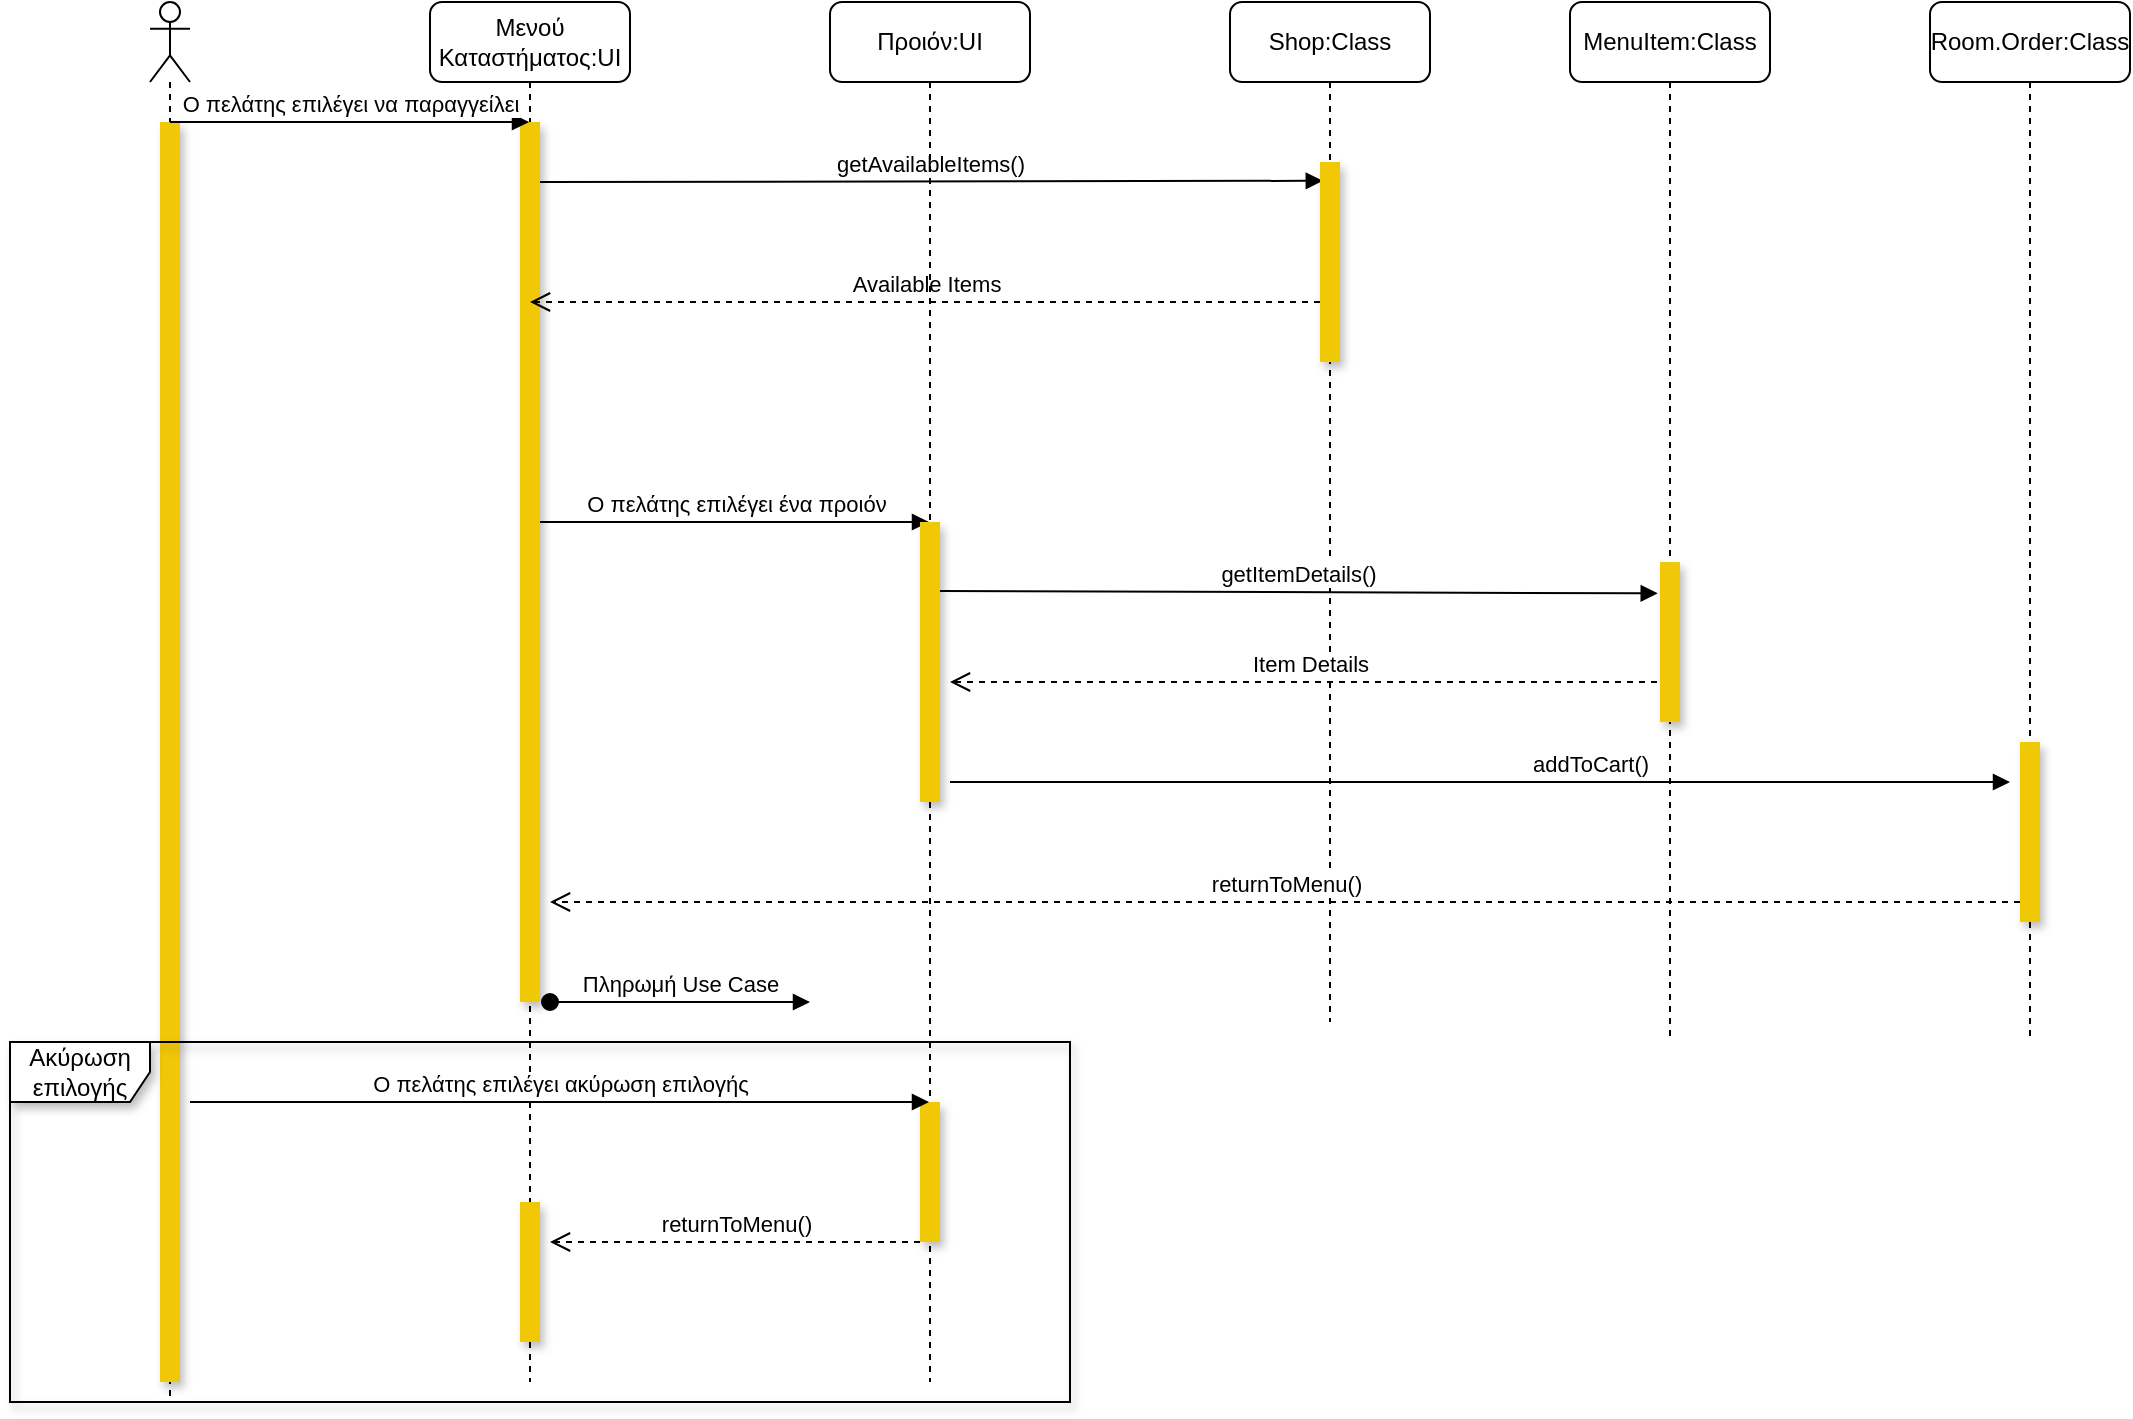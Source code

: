 <mxfile version="19.0.0" type="device"><diagram id="mCDSjLg8GLGT7zRgTQI0" name="Page-1"><mxGraphModel dx="4237" dy="860" grid="1" gridSize="10" guides="1" tooltips="1" connect="1" arrows="1" fold="1" page="1" pageScale="1" pageWidth="2336" pageHeight="1654" math="0" shadow="0"><root><mxCell id="0"/><mxCell id="1" parent="0"/><mxCell id="2n8lG3U2jTvrqP1i7wN1-1" value="" style="shape=umlLifeline;participant=umlActor;perimeter=lifelinePerimeter;whiteSpace=wrap;html=1;container=1;collapsible=0;recursiveResize=0;verticalAlign=top;spacingTop=36;outlineConnect=0;" parent="1" vertex="1"><mxGeometry x="40" y="40" width="20" height="700" as="geometry"/></mxCell><mxCell id="2n8lG3U2jTvrqP1i7wN1-7" value="" style="html=1;points=[];perimeter=orthogonalPerimeter;rounded=0;fillColor=#F0C808;strokeColor=none;shadow=1;" parent="2n8lG3U2jTvrqP1i7wN1-1" vertex="1"><mxGeometry x="5" y="60" width="10" height="630" as="geometry"/></mxCell><mxCell id="2n8lG3U2jTvrqP1i7wN1-2" value="Μενού Καταστήματος:UI" style="shape=umlLifeline;perimeter=lifelinePerimeter;whiteSpace=wrap;html=1;container=1;collapsible=0;recursiveResize=0;outlineConnect=0;rounded=1;" parent="1" vertex="1"><mxGeometry x="180" y="40" width="100" height="690" as="geometry"/></mxCell><mxCell id="2n8lG3U2jTvrqP1i7wN1-14" value="Ο πελάτης επιλέγει ένα προιόν" style="html=1;verticalAlign=bottom;endArrow=block;rounded=0;" parent="2n8lG3U2jTvrqP1i7wN1-2" target="2n8lG3U2jTvrqP1i7wN1-4" edge="1"><mxGeometry width="80" relative="1" as="geometry"><mxPoint x="55" y="260" as="sourcePoint"/><mxPoint x="135" y="260" as="targetPoint"/></mxGeometry></mxCell><mxCell id="2n8lG3U2jTvrqP1i7wN1-8" value="" style="html=1;points=[];perimeter=orthogonalPerimeter;rounded=0;fillColor=#F0C808;strokeColor=none;shadow=1;" parent="2n8lG3U2jTvrqP1i7wN1-2" vertex="1"><mxGeometry x="45" y="60" width="10" height="440" as="geometry"/></mxCell><mxCell id="2n8lG3U2jTvrqP1i7wN1-11" value="getAvailableItems()" style="html=1;verticalAlign=bottom;endArrow=block;rounded=0;entryX=0.14;entryY=0.094;entryDx=0;entryDy=0;entryPerimeter=0;" parent="2n8lG3U2jTvrqP1i7wN1-2" target="2n8lG3U2jTvrqP1i7wN1-10" edge="1"><mxGeometry width="80" relative="1" as="geometry"><mxPoint x="55" y="90" as="sourcePoint"/><mxPoint x="135" y="90" as="targetPoint"/></mxGeometry></mxCell><mxCell id="2n8lG3U2jTvrqP1i7wN1-22" value="Πληρωμή Use Case" style="html=1;verticalAlign=bottom;startArrow=oval;startFill=1;endArrow=block;startSize=8;rounded=0;" parent="2n8lG3U2jTvrqP1i7wN1-2" edge="1"><mxGeometry width="60" relative="1" as="geometry"><mxPoint x="60" y="500" as="sourcePoint"/><mxPoint x="190" y="500" as="targetPoint"/></mxGeometry></mxCell><mxCell id="2n8lG3U2jTvrqP1i7wN1-25" value="" style="html=1;points=[];perimeter=orthogonalPerimeter;rounded=0;fillColor=#F0C808;strokeColor=none;shadow=1;" parent="2n8lG3U2jTvrqP1i7wN1-2" vertex="1"><mxGeometry x="45" y="600" width="10" height="70" as="geometry"/></mxCell><mxCell id="2n8lG3U2jTvrqP1i7wN1-3" value="Shop:Class" style="shape=umlLifeline;perimeter=lifelinePerimeter;whiteSpace=wrap;html=1;container=1;collapsible=0;recursiveResize=0;outlineConnect=0;rounded=1;" parent="1" vertex="1"><mxGeometry x="580" y="40" width="100" height="510" as="geometry"/></mxCell><mxCell id="2n8lG3U2jTvrqP1i7wN1-10" value="" style="html=1;points=[];perimeter=orthogonalPerimeter;rounded=0;fillColor=#F0C808;strokeColor=none;shadow=1;" parent="2n8lG3U2jTvrqP1i7wN1-3" vertex="1"><mxGeometry x="45" y="80" width="10" height="100" as="geometry"/></mxCell><mxCell id="2n8lG3U2jTvrqP1i7wN1-12" value="Available Items" style="html=1;verticalAlign=bottom;endArrow=open;dashed=1;endSize=8;rounded=0;" parent="2n8lG3U2jTvrqP1i7wN1-3" target="2n8lG3U2jTvrqP1i7wN1-2" edge="1"><mxGeometry relative="1" as="geometry"><mxPoint x="45" y="150" as="sourcePoint"/><mxPoint x="-35" y="150" as="targetPoint"/></mxGeometry></mxCell><mxCell id="2n8lG3U2jTvrqP1i7wN1-18" value="Item Details" style="html=1;verticalAlign=bottom;endArrow=open;dashed=1;endSize=8;rounded=0;" parent="2n8lG3U2jTvrqP1i7wN1-3" edge="1" source="h8T2Nc1ZbZZNUA4vEiPf-1"><mxGeometry relative="1" as="geometry"><mxPoint x="45" y="340" as="sourcePoint"/><mxPoint x="-140" y="340" as="targetPoint"/></mxGeometry></mxCell><mxCell id="2n8lG3U2jTvrqP1i7wN1-4" value="Προιόν:UI" style="shape=umlLifeline;perimeter=lifelinePerimeter;whiteSpace=wrap;html=1;container=1;collapsible=0;recursiveResize=0;outlineConnect=0;rounded=1;" parent="1" vertex="1"><mxGeometry x="380" y="40" width="100" height="690" as="geometry"/></mxCell><mxCell id="2n8lG3U2jTvrqP1i7wN1-13" value="" style="html=1;points=[];perimeter=orthogonalPerimeter;rounded=0;fillColor=#F0C808;strokeColor=none;shadow=1;" parent="2n8lG3U2jTvrqP1i7wN1-4" vertex="1"><mxGeometry x="45" y="260" width="10" height="140" as="geometry"/></mxCell><mxCell id="2n8lG3U2jTvrqP1i7wN1-23" value="" style="html=1;points=[];perimeter=orthogonalPerimeter;rounded=0;fillColor=#F0C808;strokeColor=none;shadow=1;" parent="2n8lG3U2jTvrqP1i7wN1-4" vertex="1"><mxGeometry x="45" y="550" width="10" height="70" as="geometry"/></mxCell><mxCell id="2n8lG3U2jTvrqP1i7wN1-26" value="returnToMenu()" style="html=1;verticalAlign=bottom;endArrow=open;dashed=1;endSize=8;rounded=0;" parent="2n8lG3U2jTvrqP1i7wN1-4" edge="1"><mxGeometry relative="1" as="geometry"><mxPoint x="45" y="620" as="sourcePoint"/><mxPoint x="-140" y="620" as="targetPoint"/></mxGeometry></mxCell><mxCell id="2n8lG3U2jTvrqP1i7wN1-17" value="getItemDetails()" style="html=1;verticalAlign=bottom;endArrow=block;rounded=0;entryX=-0.114;entryY=0.196;entryDx=0;entryDy=0;entryPerimeter=0;" parent="2n8lG3U2jTvrqP1i7wN1-4" edge="1" target="h8T2Nc1ZbZZNUA4vEiPf-2"><mxGeometry width="80" relative="1" as="geometry"><mxPoint x="55" y="294.5" as="sourcePoint"/><mxPoint x="410" y="295" as="targetPoint"/></mxGeometry></mxCell><mxCell id="2n8lG3U2jTvrqP1i7wN1-5" value="Room.Order:Class" style="shape=umlLifeline;perimeter=lifelinePerimeter;whiteSpace=wrap;html=1;container=1;collapsible=0;recursiveResize=0;outlineConnect=0;rounded=1;" parent="1" vertex="1"><mxGeometry x="930" y="40" width="100" height="520" as="geometry"/></mxCell><mxCell id="2n8lG3U2jTvrqP1i7wN1-19" value="" style="html=1;points=[];perimeter=orthogonalPerimeter;rounded=0;fillColor=#F0C808;strokeColor=none;shadow=1;" parent="2n8lG3U2jTvrqP1i7wN1-5" vertex="1"><mxGeometry x="45" y="370" width="10" height="90" as="geometry"/></mxCell><mxCell id="2n8lG3U2jTvrqP1i7wN1-21" value="returnToMenu()" style="html=1;verticalAlign=bottom;endArrow=open;dashed=1;endSize=8;rounded=0;" parent="2n8lG3U2jTvrqP1i7wN1-5" edge="1"><mxGeometry relative="1" as="geometry"><mxPoint x="45" y="450" as="sourcePoint"/><mxPoint x="-690" y="450" as="targetPoint"/></mxGeometry></mxCell><mxCell id="2n8lG3U2jTvrqP1i7wN1-9" value="Ο πελάτης επιλέγει να παραγγείλει" style="html=1;verticalAlign=bottom;endArrow=block;rounded=0;" parent="1" target="2n8lG3U2jTvrqP1i7wN1-2" edge="1"><mxGeometry width="80" relative="1" as="geometry"><mxPoint x="50" y="100" as="sourcePoint"/><mxPoint x="130" y="100" as="targetPoint"/></mxGeometry></mxCell><mxCell id="2n8lG3U2jTvrqP1i7wN1-20" value="addToCart()" style="html=1;verticalAlign=bottom;endArrow=block;rounded=0;" parent="1" edge="1"><mxGeometry x="0.207" width="80" relative="1" as="geometry"><mxPoint x="440" y="430" as="sourcePoint"/><mxPoint x="970" y="430" as="targetPoint"/><Array as="points"/><mxPoint as="offset"/></mxGeometry></mxCell><mxCell id="2n8lG3U2jTvrqP1i7wN1-24" value="Ο πελάτης επιλέγει ακύρωση επιλογής" style="html=1;verticalAlign=bottom;endArrow=block;rounded=0;" parent="1" target="2n8lG3U2jTvrqP1i7wN1-4" edge="1"><mxGeometry width="80" relative="1" as="geometry"><mxPoint x="60" y="590" as="sourcePoint"/><mxPoint x="140" y="590" as="targetPoint"/></mxGeometry></mxCell><mxCell id="2n8lG3U2jTvrqP1i7wN1-27" value="Ακύρωση επιλογής" style="shape=umlFrame;whiteSpace=wrap;html=1;rounded=0;shadow=1;fillColor=#FFFFFF;width=70;height=30;" parent="1" vertex="1"><mxGeometry x="-30" y="560" width="530" height="180" as="geometry"/></mxCell><mxCell id="h8T2Nc1ZbZZNUA4vEiPf-1" value="MenuItem:Class" style="shape=umlLifeline;perimeter=lifelinePerimeter;whiteSpace=wrap;html=1;container=1;collapsible=0;recursiveResize=0;outlineConnect=0;rounded=1;" vertex="1" parent="1"><mxGeometry x="750" y="40" width="100" height="520" as="geometry"/></mxCell><mxCell id="h8T2Nc1ZbZZNUA4vEiPf-2" value="" style="html=1;points=[];perimeter=orthogonalPerimeter;rounded=0;fillColor=#F0C808;strokeColor=none;shadow=1;" vertex="1" parent="h8T2Nc1ZbZZNUA4vEiPf-1"><mxGeometry x="45" y="280" width="10" height="80" as="geometry"/></mxCell></root></mxGraphModel></diagram></mxfile>